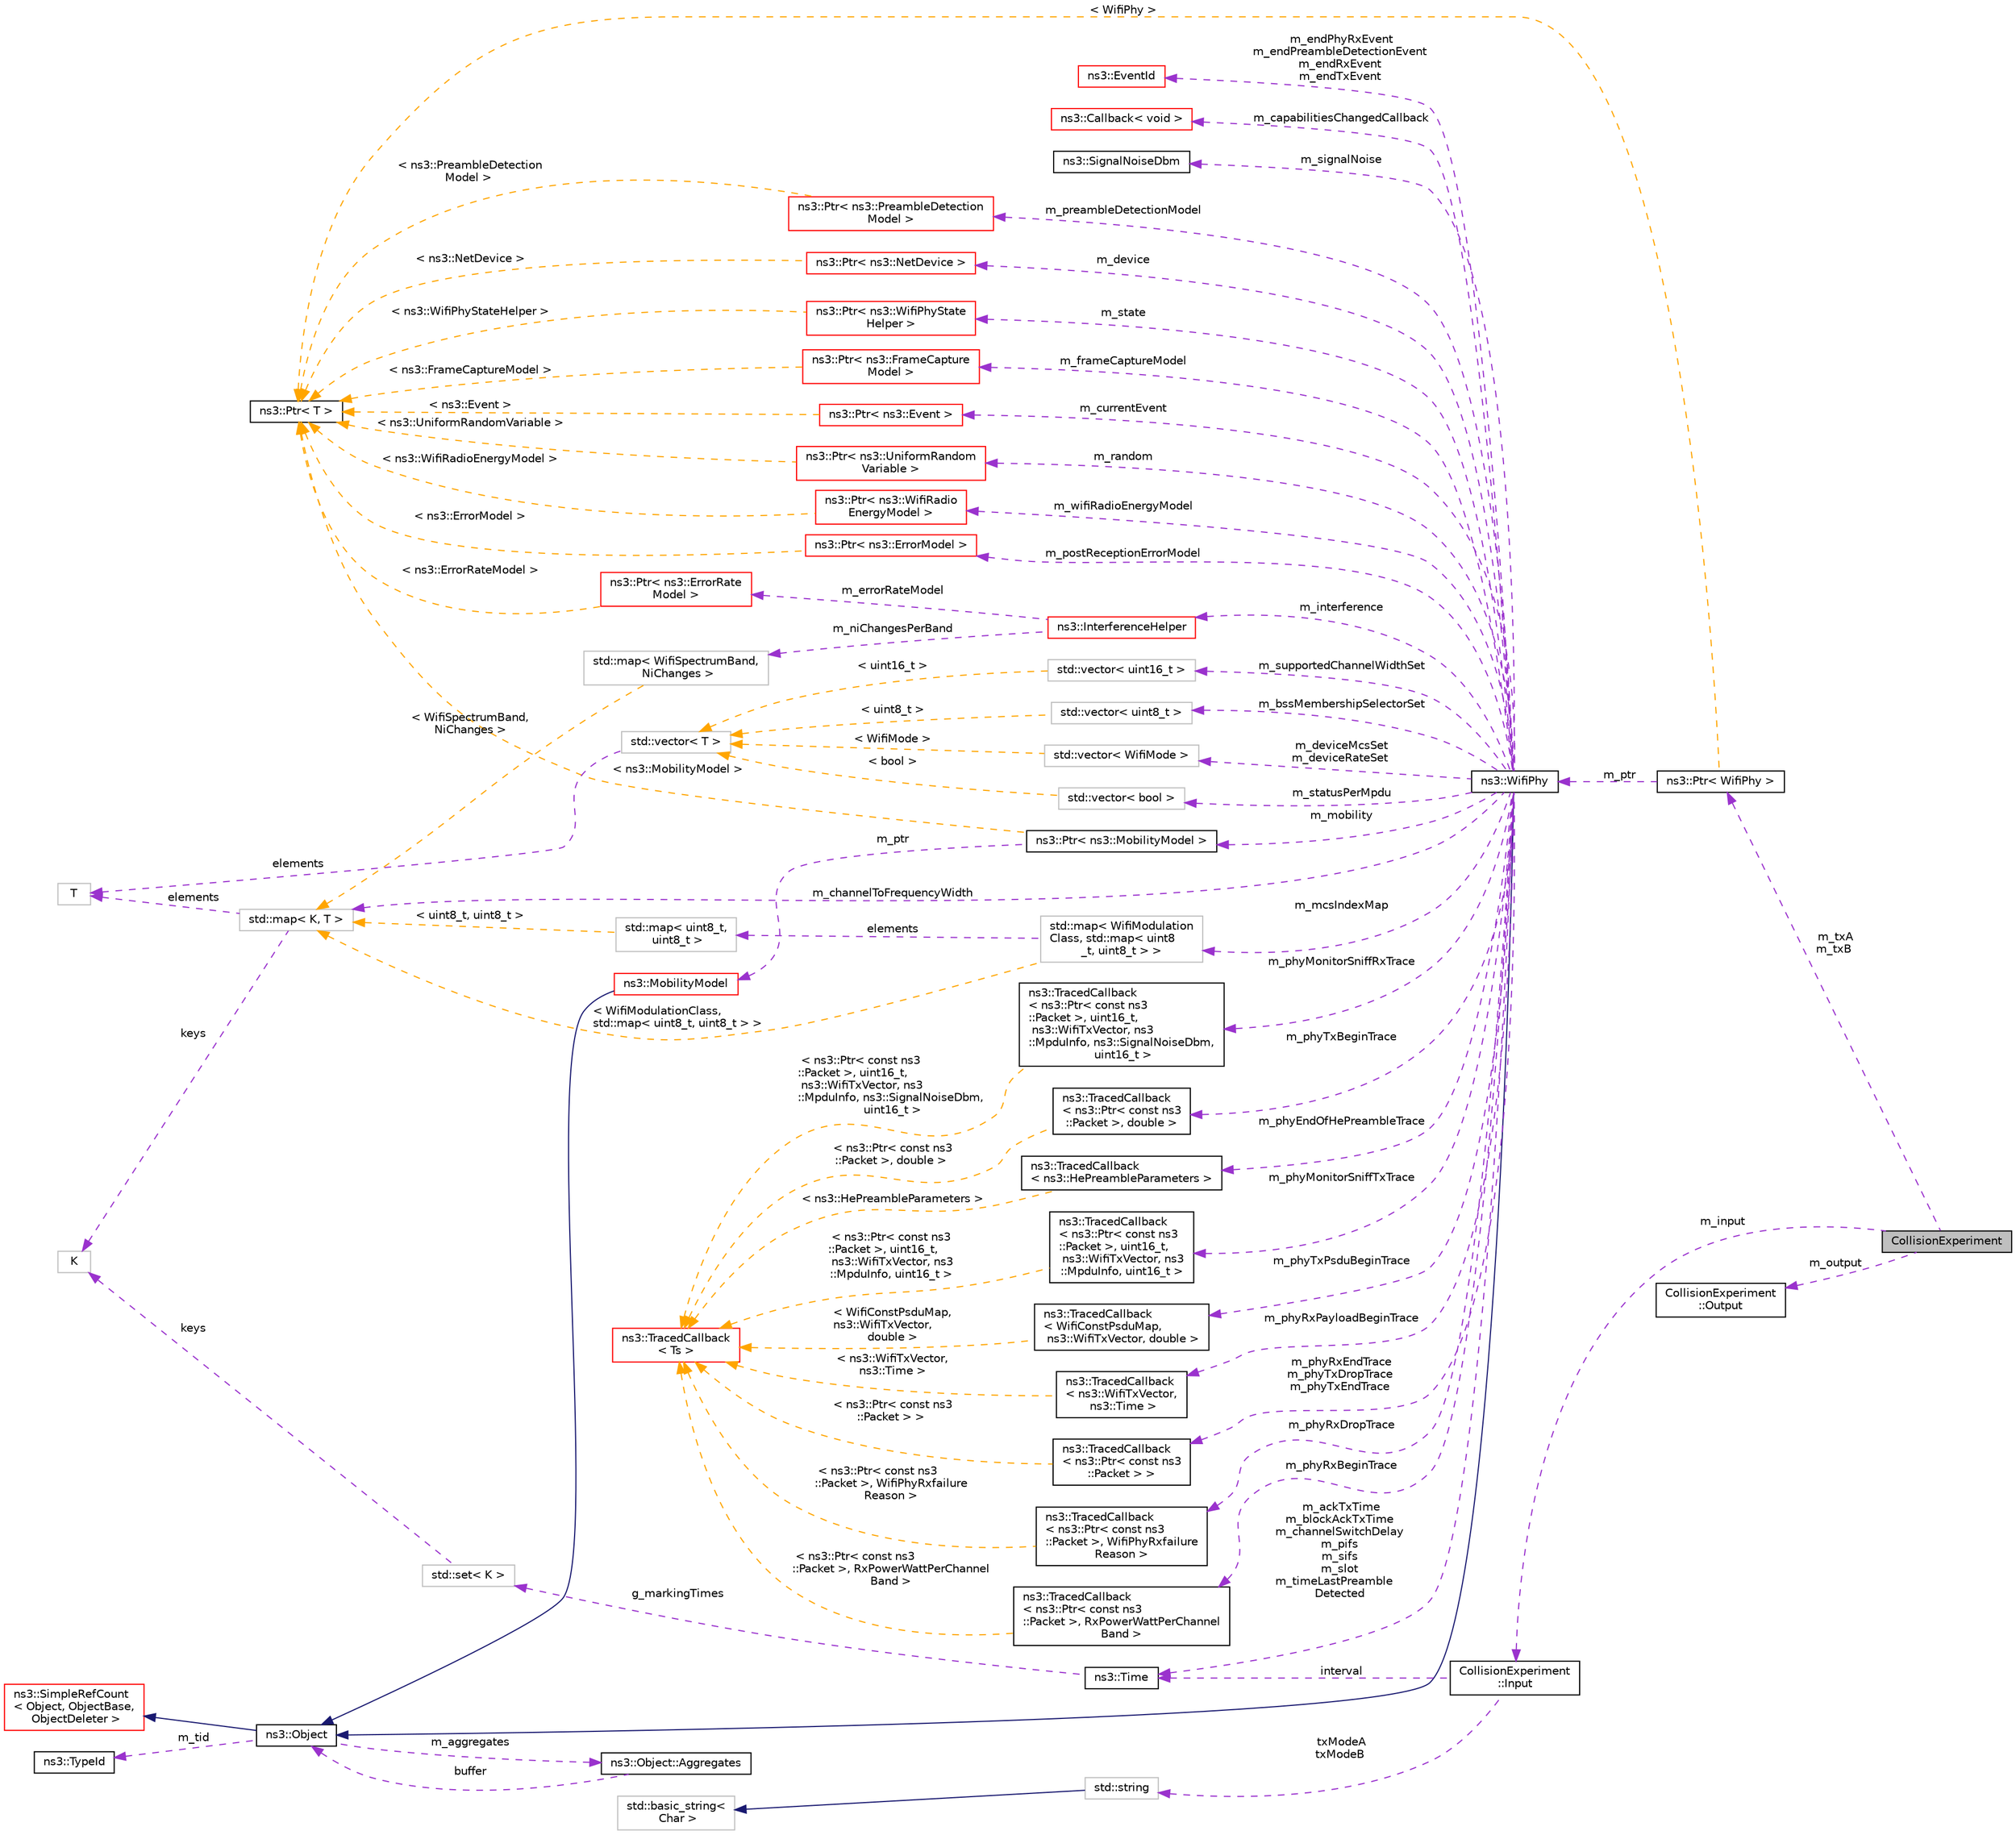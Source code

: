 digraph "CollisionExperiment"
{
 // LATEX_PDF_SIZE
  edge [fontname="Helvetica",fontsize="10",labelfontname="Helvetica",labelfontsize="10"];
  node [fontname="Helvetica",fontsize="10",shape=record];
  rankdir="LR";
  Node1 [label="CollisionExperiment",height=0.2,width=0.4,color="black", fillcolor="grey75", style="filled", fontcolor="black",tooltip="CollisionExperiment."];
  Node2 -> Node1 [dir="back",color="darkorchid3",fontsize="10",style="dashed",label=" m_txA\nm_txB" ,fontname="Helvetica"];
  Node2 [label="ns3::Ptr\< WifiPhy \>",height=0.2,width=0.4,color="black", fillcolor="white", style="filled",URL="$classns3_1_1_ptr.html",tooltip=" "];
  Node3 -> Node2 [dir="back",color="darkorchid3",fontsize="10",style="dashed",label=" m_ptr" ,fontname="Helvetica"];
  Node3 [label="ns3::WifiPhy",height=0.2,width=0.4,color="black", fillcolor="white", style="filled",URL="$classns3_1_1_wifi_phy.html",tooltip="802.11 PHY layer model"];
  Node4 -> Node3 [dir="back",color="midnightblue",fontsize="10",style="solid",fontname="Helvetica"];
  Node4 [label="ns3::Object",height=0.2,width=0.4,color="black", fillcolor="white", style="filled",URL="$classns3_1_1_object.html",tooltip="A base class which provides memory management and object aggregation."];
  Node5 -> Node4 [dir="back",color="midnightblue",fontsize="10",style="solid",fontname="Helvetica"];
  Node5 [label="ns3::SimpleRefCount\l\< Object, ObjectBase,\l ObjectDeleter \>",height=0.2,width=0.4,color="red", fillcolor="white", style="filled",URL="$classns3_1_1_simple_ref_count.html",tooltip=" "];
  Node9 -> Node4 [dir="back",color="darkorchid3",fontsize="10",style="dashed",label=" m_tid" ,fontname="Helvetica"];
  Node9 [label="ns3::TypeId",height=0.2,width=0.4,color="black", fillcolor="white", style="filled",URL="$classns3_1_1_type_id.html",tooltip="a unique identifier for an interface."];
  Node10 -> Node4 [dir="back",color="darkorchid3",fontsize="10",style="dashed",label=" m_aggregates" ,fontname="Helvetica"];
  Node10 [label="ns3::Object::Aggregates",height=0.2,width=0.4,color="black", fillcolor="white", style="filled",URL="$structns3_1_1_object_1_1_aggregates.html",tooltip="The list of Objects aggregated to this one."];
  Node4 -> Node10 [dir="back",color="darkorchid3",fontsize="10",style="dashed",label=" buffer" ,fontname="Helvetica"];
  Node11 -> Node3 [dir="back",color="darkorchid3",fontsize="10",style="dashed",label=" m_mobility" ,fontname="Helvetica"];
  Node11 [label="ns3::Ptr\< ns3::MobilityModel \>",height=0.2,width=0.4,color="black", fillcolor="white", style="filled",URL="$classns3_1_1_ptr.html",tooltip=" "];
  Node12 -> Node11 [dir="back",color="darkorchid3",fontsize="10",style="dashed",label=" m_ptr" ,fontname="Helvetica"];
  Node12 [label="ns3::MobilityModel",height=0.2,width=0.4,color="red", fillcolor="white", style="filled",URL="$classns3_1_1_mobility_model.html",tooltip="Keep track of the current position and velocity of an object."];
  Node4 -> Node12 [dir="back",color="midnightblue",fontsize="10",style="solid",fontname="Helvetica"];
  Node21 -> Node11 [dir="back",color="orange",fontsize="10",style="dashed",label=" \< ns3::MobilityModel \>" ,fontname="Helvetica"];
  Node21 [label="ns3::Ptr\< T \>",height=0.2,width=0.4,color="black", fillcolor="white", style="filled",URL="$classns3_1_1_ptr.html",tooltip="Smart pointer class similar to boost::intrusive_ptr."];
  Node25 -> Node3 [dir="back",color="darkorchid3",fontsize="10",style="dashed",label=" m_supportedChannelWidthSet" ,fontname="Helvetica"];
  Node25 [label="std::vector\< uint16_t \>",height=0.2,width=0.4,color="grey75", fillcolor="white", style="filled",tooltip=" "];
  Node26 -> Node25 [dir="back",color="orange",fontsize="10",style="dashed",label=" \< uint16_t \>" ,fontname="Helvetica"];
  Node26 [label="std::vector\< T \>",height=0.2,width=0.4,color="grey75", fillcolor="white", style="filled",tooltip=" "];
  Node24 -> Node26 [dir="back",color="darkorchid3",fontsize="10",style="dashed",label=" elements" ,fontname="Helvetica"];
  Node24 [label="T",height=0.2,width=0.4,color="grey75", fillcolor="white", style="filled",tooltip=" "];
  Node27 -> Node3 [dir="back",color="darkorchid3",fontsize="10",style="dashed",label=" m_phyRxPayloadBeginTrace" ,fontname="Helvetica"];
  Node27 [label="ns3::TracedCallback\l\< ns3::WifiTxVector,\l ns3::Time \>",height=0.2,width=0.4,color="black", fillcolor="white", style="filled",URL="$classns3_1_1_traced_callback.html",tooltip=" "];
  Node14 -> Node27 [dir="back",color="orange",fontsize="10",style="dashed",label=" \< ns3::WifiTxVector,\l ns3::Time \>" ,fontname="Helvetica"];
  Node14 [label="ns3::TracedCallback\l\< Ts \>",height=0.2,width=0.4,color="red", fillcolor="white", style="filled",URL="$classns3_1_1_traced_callback.html",tooltip="Forward calls to a chain of Callback."];
  Node28 -> Node3 [dir="back",color="darkorchid3",fontsize="10",style="dashed",label=" m_phyRxEndTrace\nm_phyTxDropTrace\nm_phyTxEndTrace" ,fontname="Helvetica"];
  Node28 [label="ns3::TracedCallback\l\< ns3::Ptr\< const ns3\l::Packet \> \>",height=0.2,width=0.4,color="black", fillcolor="white", style="filled",URL="$classns3_1_1_traced_callback.html",tooltip=" "];
  Node14 -> Node28 [dir="back",color="orange",fontsize="10",style="dashed",label=" \< ns3::Ptr\< const ns3\l::Packet \> \>" ,fontname="Helvetica"];
  Node29 -> Node3 [dir="back",color="darkorchid3",fontsize="10",style="dashed",label=" m_channelToFrequencyWidth" ,fontname="Helvetica"];
  Node29 [label="std::map\< K, T \>",height=0.2,width=0.4,color="grey75", fillcolor="white", style="filled",tooltip=" "];
  Node30 -> Node29 [dir="back",color="darkorchid3",fontsize="10",style="dashed",label=" keys" ,fontname="Helvetica"];
  Node30 [label="K",height=0.2,width=0.4,color="grey75", fillcolor="white", style="filled",tooltip=" "];
  Node24 -> Node29 [dir="back",color="darkorchid3",fontsize="10",style="dashed",label=" elements" ,fontname="Helvetica"];
  Node31 -> Node3 [dir="back",color="darkorchid3",fontsize="10",style="dashed",label=" m_mcsIndexMap" ,fontname="Helvetica"];
  Node31 [label="std::map\< WifiModulation\lClass, std::map\< uint8\l_t, uint8_t \> \>",height=0.2,width=0.4,color="grey75", fillcolor="white", style="filled",tooltip=" "];
  Node32 -> Node31 [dir="back",color="darkorchid3",fontsize="10",style="dashed",label=" elements" ,fontname="Helvetica"];
  Node32 [label="std::map\< uint8_t,\l uint8_t \>",height=0.2,width=0.4,color="grey75", fillcolor="white", style="filled",tooltip=" "];
  Node29 -> Node32 [dir="back",color="orange",fontsize="10",style="dashed",label=" \< uint8_t, uint8_t \>" ,fontname="Helvetica"];
  Node29 -> Node31 [dir="back",color="orange",fontsize="10",style="dashed",label=" \< WifiModulationClass,\l std::map\< uint8_t, uint8_t \> \>" ,fontname="Helvetica"];
  Node33 -> Node3 [dir="back",color="darkorchid3",fontsize="10",style="dashed",label=" m_bssMembershipSelectorSet" ,fontname="Helvetica"];
  Node33 [label="std::vector\< uint8_t \>",height=0.2,width=0.4,color="grey75", fillcolor="white", style="filled",tooltip=" "];
  Node26 -> Node33 [dir="back",color="orange",fontsize="10",style="dashed",label=" \< uint8_t \>" ,fontname="Helvetica"];
  Node34 -> Node3 [dir="back",color="darkorchid3",fontsize="10",style="dashed",label=" m_phyRxDropTrace" ,fontname="Helvetica"];
  Node34 [label="ns3::TracedCallback\l\< ns3::Ptr\< const ns3\l::Packet \>, WifiPhyRxfailure\lReason \>",height=0.2,width=0.4,color="black", fillcolor="white", style="filled",URL="$classns3_1_1_traced_callback.html",tooltip=" "];
  Node14 -> Node34 [dir="back",color="orange",fontsize="10",style="dashed",label=" \< ns3::Ptr\< const ns3\l::Packet \>, WifiPhyRxfailure\lReason \>" ,fontname="Helvetica"];
  Node35 -> Node3 [dir="back",color="darkorchid3",fontsize="10",style="dashed",label=" m_phyRxBeginTrace" ,fontname="Helvetica"];
  Node35 [label="ns3::TracedCallback\l\< ns3::Ptr\< const ns3\l::Packet \>, RxPowerWattPerChannel\lBand \>",height=0.2,width=0.4,color="black", fillcolor="white", style="filled",URL="$classns3_1_1_traced_callback.html",tooltip=" "];
  Node14 -> Node35 [dir="back",color="orange",fontsize="10",style="dashed",label=" \< ns3::Ptr\< const ns3\l::Packet \>, RxPowerWattPerChannel\lBand \>" ,fontname="Helvetica"];
  Node36 -> Node3 [dir="back",color="darkorchid3",fontsize="10",style="dashed",label=" m_interference" ,fontname="Helvetica"];
  Node36 [label="ns3::InterferenceHelper",height=0.2,width=0.4,color="red", fillcolor="white", style="filled",URL="$classns3_1_1_interference_helper.html",tooltip="handles interference calculations"];
  Node37 -> Node36 [dir="back",color="darkorchid3",fontsize="10",style="dashed",label=" m_niChangesPerBand" ,fontname="Helvetica"];
  Node37 [label="std::map\< WifiSpectrumBand,\l NiChanges \>",height=0.2,width=0.4,color="grey75", fillcolor="white", style="filled",tooltip=" "];
  Node29 -> Node37 [dir="back",color="orange",fontsize="10",style="dashed",label=" \< WifiSpectrumBand,\l NiChanges \>" ,fontname="Helvetica"];
  Node39 -> Node36 [dir="back",color="darkorchid3",fontsize="10",style="dashed",label=" m_errorRateModel" ,fontname="Helvetica"];
  Node39 [label="ns3::Ptr\< ns3::ErrorRate\lModel \>",height=0.2,width=0.4,color="red", fillcolor="white", style="filled",URL="$classns3_1_1_ptr.html",tooltip=" "];
  Node21 -> Node39 [dir="back",color="orange",fontsize="10",style="dashed",label=" \< ns3::ErrorRateModel \>" ,fontname="Helvetica"];
  Node42 -> Node3 [dir="back",color="darkorchid3",fontsize="10",style="dashed",label=" m_endPhyRxEvent\nm_endPreambleDetectionEvent\nm_endRxEvent\nm_endTxEvent" ,fontname="Helvetica"];
  Node42 [label="ns3::EventId",height=0.2,width=0.4,color="red", fillcolor="white", style="filled",URL="$classns3_1_1_event_id.html",tooltip="An identifier for simulation events."];
  Node46 -> Node3 [dir="back",color="darkorchid3",fontsize="10",style="dashed",label=" m_preambleDetectionModel" ,fontname="Helvetica"];
  Node46 [label="ns3::Ptr\< ns3::PreambleDetection\lModel \>",height=0.2,width=0.4,color="red", fillcolor="white", style="filled",URL="$classns3_1_1_ptr.html",tooltip=" "];
  Node21 -> Node46 [dir="back",color="orange",fontsize="10",style="dashed",label=" \< ns3::PreambleDetection\lModel \>" ,fontname="Helvetica"];
  Node48 -> Node3 [dir="back",color="darkorchid3",fontsize="10",style="dashed",label=" m_device" ,fontname="Helvetica"];
  Node48 [label="ns3::Ptr\< ns3::NetDevice \>",height=0.2,width=0.4,color="red", fillcolor="white", style="filled",URL="$classns3_1_1_ptr.html",tooltip=" "];
  Node21 -> Node48 [dir="back",color="orange",fontsize="10",style="dashed",label=" \< ns3::NetDevice \>" ,fontname="Helvetica"];
  Node50 -> Node3 [dir="back",color="darkorchid3",fontsize="10",style="dashed",label=" m_deviceMcsSet\nm_deviceRateSet" ,fontname="Helvetica"];
  Node50 [label="std::vector\< WifiMode \>",height=0.2,width=0.4,color="grey75", fillcolor="white", style="filled",tooltip=" "];
  Node26 -> Node50 [dir="back",color="orange",fontsize="10",style="dashed",label=" \< WifiMode \>" ,fontname="Helvetica"];
  Node52 -> Node3 [dir="back",color="darkorchid3",fontsize="10",style="dashed",label=" m_ackTxTime\nm_blockAckTxTime\nm_channelSwitchDelay\nm_pifs\nm_sifs\nm_slot\nm_timeLastPreamble\lDetected" ,fontname="Helvetica"];
  Node52 [label="ns3::Time",height=0.2,width=0.4,color="black", fillcolor="white", style="filled",URL="$classns3_1_1_time.html",tooltip="Simulation virtual time values and global simulation resolution."];
  Node53 -> Node52 [dir="back",color="darkorchid3",fontsize="10",style="dashed",label=" g_markingTimes" ,fontname="Helvetica"];
  Node53 [label="std::set\< K \>",height=0.2,width=0.4,color="grey75", fillcolor="white", style="filled",tooltip=" "];
  Node30 -> Node53 [dir="back",color="darkorchid3",fontsize="10",style="dashed",label=" keys" ,fontname="Helvetica"];
  Node54 -> Node3 [dir="back",color="darkorchid3",fontsize="10",style="dashed",label=" m_state" ,fontname="Helvetica"];
  Node54 [label="ns3::Ptr\< ns3::WifiPhyState\lHelper \>",height=0.2,width=0.4,color="red", fillcolor="white", style="filled",URL="$classns3_1_1_ptr.html",tooltip=" "];
  Node21 -> Node54 [dir="back",color="orange",fontsize="10",style="dashed",label=" \< ns3::WifiPhyStateHelper \>" ,fontname="Helvetica"];
  Node64 -> Node3 [dir="back",color="darkorchid3",fontsize="10",style="dashed",label=" m_capabilitiesChangedCallback" ,fontname="Helvetica"];
  Node64 [label="ns3::Callback\< void \>",height=0.2,width=0.4,color="red", fillcolor="white", style="filled",URL="$classns3_1_1_callback.html",tooltip=" "];
  Node65 -> Node3 [dir="back",color="darkorchid3",fontsize="10",style="dashed",label=" m_frameCaptureModel" ,fontname="Helvetica"];
  Node65 [label="ns3::Ptr\< ns3::FrameCapture\lModel \>",height=0.2,width=0.4,color="red", fillcolor="white", style="filled",URL="$classns3_1_1_ptr.html",tooltip=" "];
  Node21 -> Node65 [dir="back",color="orange",fontsize="10",style="dashed",label=" \< ns3::FrameCaptureModel \>" ,fontname="Helvetica"];
  Node67 -> Node3 [dir="back",color="darkorchid3",fontsize="10",style="dashed",label=" m_phyMonitorSniffRxTrace" ,fontname="Helvetica"];
  Node67 [label="ns3::TracedCallback\l\< ns3::Ptr\< const ns3\l::Packet \>, uint16_t,\l ns3::WifiTxVector, ns3\l::MpduInfo, ns3::SignalNoiseDbm,\l uint16_t \>",height=0.2,width=0.4,color="black", fillcolor="white", style="filled",URL="$classns3_1_1_traced_callback.html",tooltip=" "];
  Node14 -> Node67 [dir="back",color="orange",fontsize="10",style="dashed",label=" \< ns3::Ptr\< const ns3\l::Packet \>, uint16_t,\l ns3::WifiTxVector, ns3\l::MpduInfo, ns3::SignalNoiseDbm,\l uint16_t \>" ,fontname="Helvetica"];
  Node68 -> Node3 [dir="back",color="darkorchid3",fontsize="10",style="dashed",label=" m_currentEvent" ,fontname="Helvetica"];
  Node68 [label="ns3::Ptr\< ns3::Event \>",height=0.2,width=0.4,color="red", fillcolor="white", style="filled",URL="$classns3_1_1_ptr.html",tooltip=" "];
  Node21 -> Node68 [dir="back",color="orange",fontsize="10",style="dashed",label=" \< ns3::Event \>" ,fontname="Helvetica"];
  Node62 -> Node3 [dir="back",color="darkorchid3",fontsize="10",style="dashed",label=" m_phyTxBeginTrace" ,fontname="Helvetica"];
  Node62 [label="ns3::TracedCallback\l\< ns3::Ptr\< const ns3\l::Packet \>, double \>",height=0.2,width=0.4,color="black", fillcolor="white", style="filled",URL="$classns3_1_1_traced_callback.html",tooltip=" "];
  Node14 -> Node62 [dir="back",color="orange",fontsize="10",style="dashed",label=" \< ns3::Ptr\< const ns3\l::Packet \>, double \>" ,fontname="Helvetica"];
  Node114 -> Node3 [dir="back",color="darkorchid3",fontsize="10",style="dashed",label=" m_random" ,fontname="Helvetica"];
  Node114 [label="ns3::Ptr\< ns3::UniformRandom\lVariable \>",height=0.2,width=0.4,color="red", fillcolor="white", style="filled",URL="$classns3_1_1_ptr.html",tooltip=" "];
  Node21 -> Node114 [dir="back",color="orange",fontsize="10",style="dashed",label=" \< ns3::UniformRandomVariable \>" ,fontname="Helvetica"];
  Node118 -> Node3 [dir="back",color="darkorchid3",fontsize="10",style="dashed",label=" m_signalNoise" ,fontname="Helvetica"];
  Node118 [label="ns3::SignalNoiseDbm",height=0.2,width=0.4,color="black", fillcolor="white", style="filled",URL="$structns3_1_1_signal_noise_dbm.html",tooltip="SignalNoiseDbm structure."];
  Node119 -> Node3 [dir="back",color="darkorchid3",fontsize="10",style="dashed",label=" m_statusPerMpdu" ,fontname="Helvetica"];
  Node119 [label="std::vector\< bool \>",height=0.2,width=0.4,color="grey75", fillcolor="white", style="filled",tooltip=" "];
  Node26 -> Node119 [dir="back",color="orange",fontsize="10",style="dashed",label=" \< bool \>" ,fontname="Helvetica"];
  Node120 -> Node3 [dir="back",color="darkorchid3",fontsize="10",style="dashed",label=" m_phyEndOfHePreambleTrace" ,fontname="Helvetica"];
  Node120 [label="ns3::TracedCallback\l\< ns3::HePreambleParameters \>",height=0.2,width=0.4,color="black", fillcolor="white", style="filled",URL="$classns3_1_1_traced_callback.html",tooltip=" "];
  Node14 -> Node120 [dir="back",color="orange",fontsize="10",style="dashed",label=" \< ns3::HePreambleParameters \>" ,fontname="Helvetica"];
  Node121 -> Node3 [dir="back",color="darkorchid3",fontsize="10",style="dashed",label=" m_phyMonitorSniffTxTrace" ,fontname="Helvetica"];
  Node121 [label="ns3::TracedCallback\l\< ns3::Ptr\< const ns3\l::Packet \>, uint16_t,\l ns3::WifiTxVector, ns3\l::MpduInfo, uint16_t \>",height=0.2,width=0.4,color="black", fillcolor="white", style="filled",URL="$classns3_1_1_traced_callback.html",tooltip=" "];
  Node14 -> Node121 [dir="back",color="orange",fontsize="10",style="dashed",label=" \< ns3::Ptr\< const ns3\l::Packet \>, uint16_t,\l ns3::WifiTxVector, ns3\l::MpduInfo, uint16_t \>" ,fontname="Helvetica"];
  Node122 -> Node3 [dir="back",color="darkorchid3",fontsize="10",style="dashed",label=" m_phyTxPsduBeginTrace" ,fontname="Helvetica"];
  Node122 [label="ns3::TracedCallback\l\< WifiConstPsduMap,\l ns3::WifiTxVector, double \>",height=0.2,width=0.4,color="black", fillcolor="white", style="filled",URL="$classns3_1_1_traced_callback.html",tooltip=" "];
  Node14 -> Node122 [dir="back",color="orange",fontsize="10",style="dashed",label=" \< WifiConstPsduMap,\l ns3::WifiTxVector,\l double \>" ,fontname="Helvetica"];
  Node123 -> Node3 [dir="back",color="darkorchid3",fontsize="10",style="dashed",label=" m_wifiRadioEnergyModel" ,fontname="Helvetica"];
  Node123 [label="ns3::Ptr\< ns3::WifiRadio\lEnergyModel \>",height=0.2,width=0.4,color="red", fillcolor="white", style="filled",URL="$classns3_1_1_ptr.html",tooltip=" "];
  Node21 -> Node123 [dir="back",color="orange",fontsize="10",style="dashed",label=" \< ns3::WifiRadioEnergyModel \>" ,fontname="Helvetica"];
  Node161 -> Node3 [dir="back",color="darkorchid3",fontsize="10",style="dashed",label=" m_postReceptionErrorModel" ,fontname="Helvetica"];
  Node161 [label="ns3::Ptr\< ns3::ErrorModel \>",height=0.2,width=0.4,color="red", fillcolor="white", style="filled",URL="$classns3_1_1_ptr.html",tooltip=" "];
  Node21 -> Node161 [dir="back",color="orange",fontsize="10",style="dashed",label=" \< ns3::ErrorModel \>" ,fontname="Helvetica"];
  Node21 -> Node2 [dir="back",color="orange",fontsize="10",style="dashed",label=" \< WifiPhy \>" ,fontname="Helvetica"];
  Node163 -> Node1 [dir="back",color="darkorchid3",fontsize="10",style="dashed",label=" m_output" ,fontname="Helvetica"];
  Node163 [label="CollisionExperiment\l::Output",height=0.2,width=0.4,color="black", fillcolor="white", style="filled",URL="$struct_collision_experiment_1_1_output.html",tooltip="Output struture."];
  Node164 -> Node1 [dir="back",color="darkorchid3",fontsize="10",style="dashed",label=" m_input" ,fontname="Helvetica"];
  Node164 [label="CollisionExperiment\l::Input",height=0.2,width=0.4,color="black", fillcolor="white", style="filled",URL="$struct_collision_experiment_1_1_input.html",tooltip="Input structure."];
  Node52 -> Node164 [dir="back",color="darkorchid3",fontsize="10",style="dashed",label=" interval" ,fontname="Helvetica"];
  Node146 -> Node164 [dir="back",color="darkorchid3",fontsize="10",style="dashed",label=" txModeA\ntxModeB" ,fontname="Helvetica"];
  Node146 [label="std::string",height=0.2,width=0.4,color="grey75", fillcolor="white", style="filled",tooltip=" "];
  Node147 -> Node146 [dir="back",color="midnightblue",fontsize="10",style="solid",fontname="Helvetica"];
  Node147 [label="std::basic_string\<\l Char \>",height=0.2,width=0.4,color="grey75", fillcolor="white", style="filled",tooltip=" "];
}
